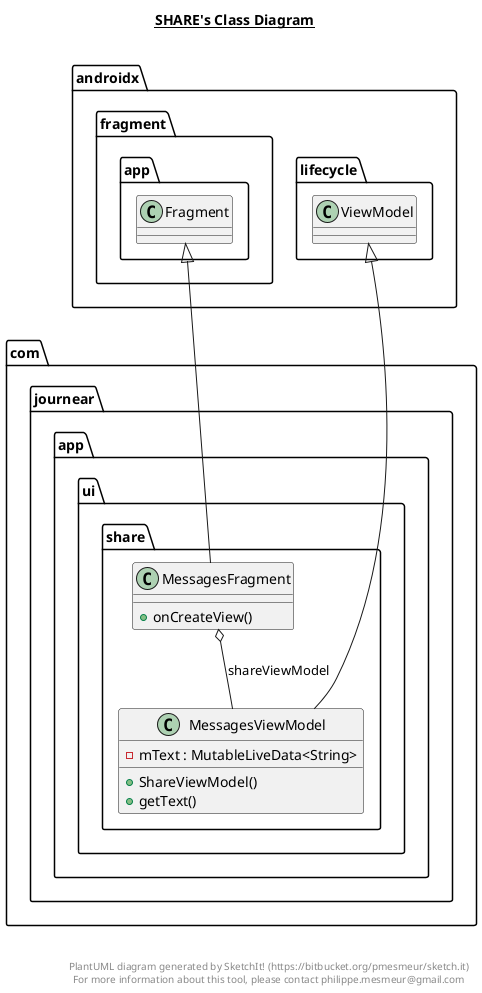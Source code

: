 @startuml

title __SHARE's Class Diagram__\n

  namespace com.journear.app {
    namespace ui {
      namespace share {
        class com.journear.app.ui.share.MessagesFragment {
            + onCreateView()
        }
      }
    }
  }
  

  namespace com.journear.app {
    namespace ui {
      namespace share {
        class com.journear.app.ui.share.MessagesViewModel {
            - mText : MutableLiveData<String>
            + ShareViewModel()
            + getText()
        }
      }
    }
  }
  

  com.journear.app.ui.share.MessagesFragment -up-|> androidx.fragment.app.Fragment
  com.journear.app.ui.share.MessagesFragment o-- com.journear.app.ui.share.MessagesViewModel : shareViewModel
  com.journear.app.ui.share.MessagesViewModel -up-|> androidx.lifecycle.ViewModel


right footer


PlantUML diagram generated by SketchIt! (https://bitbucket.org/pmesmeur/sketch.it)
For more information about this tool, please contact philippe.mesmeur@gmail.com
endfooter

@enduml
